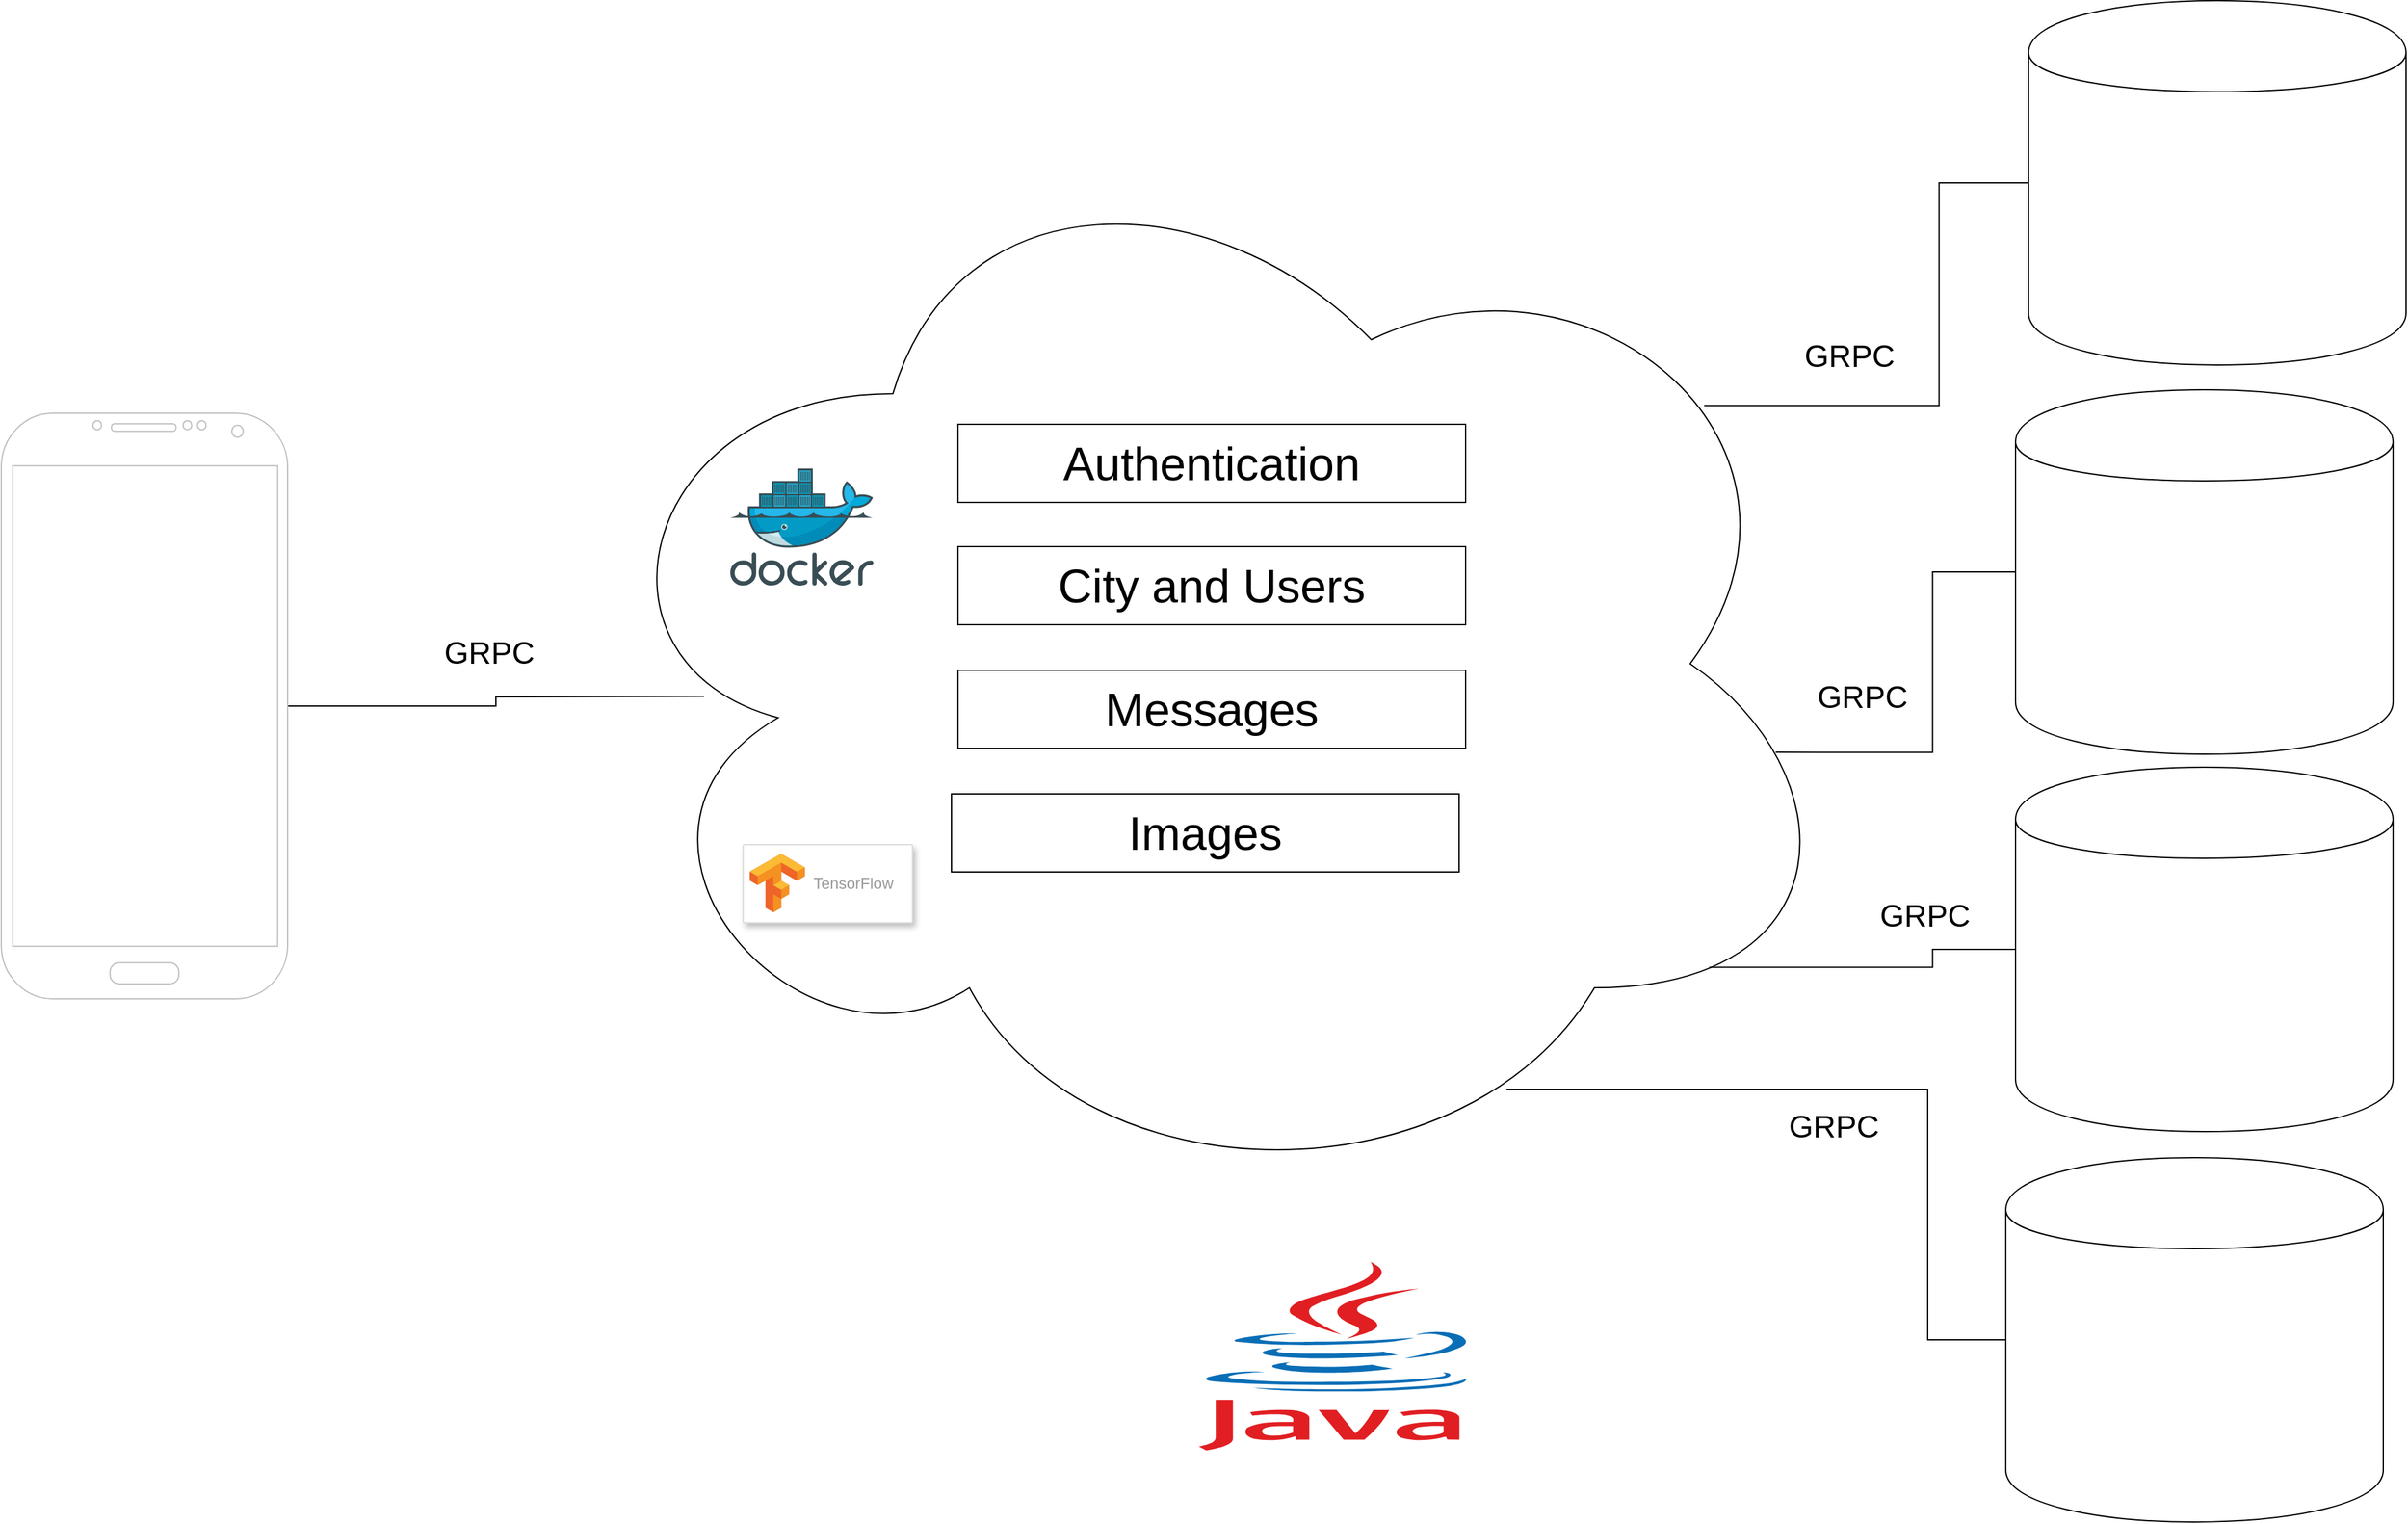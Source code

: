 <mxfile version="13.0.3" type="device"><diagram id="EV95OkNolaNiIhX0w-Y1" name="Page-1"><mxGraphModel dx="1422" dy="942" grid="1" gridSize="10" guides="1" tooltips="1" connect="1" arrows="1" fold="1" page="1" pageScale="1" pageWidth="850" pageHeight="1100" math="0" shadow="0"><root><mxCell id="0"/><mxCell id="1" parent="0"/><mxCell id="0E_zqpdGhWf7PSYsEYMM-1" value="" style="ellipse;shape=cloud;whiteSpace=wrap;html=1;" parent="1" vertex="1"><mxGeometry x="490" y="240" width="980" height="830" as="geometry"/></mxCell><mxCell id="0E_zqpdGhWf7PSYsEYMM-27" style="edgeStyle=orthogonalEdgeStyle;rounded=0;orthogonalLoop=1;jettySize=auto;html=1;endArrow=none;endFill=0;" parent="1" source="0E_zqpdGhWf7PSYsEYMM-4" edge="1"><mxGeometry relative="1" as="geometry"><mxPoint x="590" y="680" as="targetPoint"/></mxGeometry></mxCell><mxCell id="0E_zqpdGhWf7PSYsEYMM-4" value="" style="verticalLabelPosition=bottom;verticalAlign=top;html=1;shadow=0;dashed=0;strokeWidth=1;shape=mxgraph.android.phone2;strokeColor=#c0c0c0;" parent="1" vertex="1"><mxGeometry x="50" y="462.5" width="220" height="450" as="geometry"/></mxCell><mxCell id="0E_zqpdGhWf7PSYsEYMM-5" value="" style="shape=image;html=1;verticalAlign=top;verticalLabelPosition=bottom;labelBackgroundColor=#ffffff;imageAspect=0;aspect=fixed;image=https://cdn4.iconfinder.com/data/icons/logos-3/600/React.js_logo-128.png" parent="1" vertex="1"><mxGeometry x="80.5" y="568" width="159" height="159" as="geometry"/></mxCell><mxCell id="0E_zqpdGhWf7PSYsEYMM-6" value="" style="aspect=fixed;html=1;points=[];align=center;image;fontSize=12;image=img/lib/mscae/Docker.svg;" parent="1" vertex="1"><mxGeometry x="610" y="505" width="110" height="90" as="geometry"/></mxCell><mxCell id="0E_zqpdGhWf7PSYsEYMM-7" value="" style="shape=image;html=1;verticalAlign=top;verticalLabelPosition=bottom;labelBackgroundColor=#ffffff;imageAspect=0;aspect=fixed;image=https://cdn4.iconfinder.com/data/icons/logos-brands-5/24/go-128.png" parent="1" vertex="1"><mxGeometry x="1230" y="467" width="128" height="128" as="geometry"/></mxCell><mxCell id="0E_zqpdGhWf7PSYsEYMM-8" value="&lt;font style=&quot;font-size: 36px&quot;&gt;Authentication&lt;/font&gt;" style="rounded=0;whiteSpace=wrap;html=1;" parent="1" vertex="1"><mxGeometry x="785" y="471" width="390" height="60" as="geometry"/></mxCell><mxCell id="0E_zqpdGhWf7PSYsEYMM-9" value="&lt;font style=&quot;font-size: 36px&quot;&gt;City and Users&lt;/font&gt;" style="rounded=0;whiteSpace=wrap;html=1;" parent="1" vertex="1"><mxGeometry x="785" y="565" width="390" height="60" as="geometry"/></mxCell><mxCell id="0E_zqpdGhWf7PSYsEYMM-10" value="&lt;font style=&quot;font-size: 36px&quot;&gt;Messages&lt;/font&gt;" style="rounded=0;whiteSpace=wrap;html=1;" parent="1" vertex="1"><mxGeometry x="785" y="660" width="390" height="60" as="geometry"/></mxCell><mxCell id="0E_zqpdGhWf7PSYsEYMM-11" value="&lt;font style=&quot;font-size: 36px&quot;&gt;Images&lt;/font&gt;" style="rounded=0;whiteSpace=wrap;html=1;" parent="1" vertex="1"><mxGeometry x="780" y="755" width="390" height="60" as="geometry"/></mxCell><mxCell id="0E_zqpdGhWf7PSYsEYMM-29" style="edgeStyle=orthogonalEdgeStyle;rounded=0;orthogonalLoop=1;jettySize=auto;html=1;entryX=0.886;entryY=0.261;entryDx=0;entryDy=0;entryPerimeter=0;endArrow=none;endFill=0;" parent="1" source="0E_zqpdGhWf7PSYsEYMM-12" target="0E_zqpdGhWf7PSYsEYMM-1" edge="1"><mxGeometry relative="1" as="geometry"/></mxCell><mxCell id="0E_zqpdGhWf7PSYsEYMM-12" value="" style="shape=cylinder;whiteSpace=wrap;html=1;boundedLbl=1;backgroundOutline=1;" parent="1" vertex="1"><mxGeometry x="1607.5" y="145.5" width="290" height="280" as="geometry"/></mxCell><mxCell id="0E_zqpdGhWf7PSYsEYMM-14" value="" style="shape=image;html=1;verticalAlign=top;verticalLabelPosition=bottom;labelBackgroundColor=#ffffff;imageAspect=0;aspect=fixed;image=https://cdn4.iconfinder.com/data/icons/logos-brands-5/24/mysql-128.png" parent="1" vertex="1"><mxGeometry x="1672.5" y="224.5" width="160" height="160" as="geometry"/></mxCell><mxCell id="0E_zqpdGhWf7PSYsEYMM-30" style="edgeStyle=orthogonalEdgeStyle;rounded=0;orthogonalLoop=1;jettySize=auto;html=1;entryX=0.942;entryY=0.582;entryDx=0;entryDy=0;entryPerimeter=0;endArrow=none;endFill=0;" parent="1" source="0E_zqpdGhWf7PSYsEYMM-16" target="0E_zqpdGhWf7PSYsEYMM-1" edge="1"><mxGeometry relative="1" as="geometry"/></mxCell><mxCell id="0E_zqpdGhWf7PSYsEYMM-16" value="" style="shape=cylinder;whiteSpace=wrap;html=1;boundedLbl=1;backgroundOutline=1;" parent="1" vertex="1"><mxGeometry x="1597.5" y="444.5" width="290" height="280" as="geometry"/></mxCell><mxCell id="0E_zqpdGhWf7PSYsEYMM-17" value="" style="shape=image;html=1;verticalAlign=top;verticalLabelPosition=bottom;labelBackgroundColor=#ffffff;imageAspect=0;aspect=fixed;image=https://cdn4.iconfinder.com/data/icons/logos-brands-5/24/neo4j-128.png" parent="1" vertex="1"><mxGeometry x="1688.5" y="544.5" width="128" height="128" as="geometry"/></mxCell><mxCell id="0E_zqpdGhWf7PSYsEYMM-31" style="edgeStyle=orthogonalEdgeStyle;rounded=0;orthogonalLoop=1;jettySize=auto;html=1;endArrow=none;endFill=0;entryX=0.89;entryY=0.781;entryDx=0;entryDy=0;entryPerimeter=0;" parent="1" source="0E_zqpdGhWf7PSYsEYMM-18" target="0E_zqpdGhWf7PSYsEYMM-1" edge="1"><mxGeometry relative="1" as="geometry"><mxPoint x="1400" y="890" as="targetPoint"/></mxGeometry></mxCell><mxCell id="0E_zqpdGhWf7PSYsEYMM-18" value="" style="shape=cylinder;whiteSpace=wrap;html=1;boundedLbl=1;backgroundOutline=1;" parent="1" vertex="1"><mxGeometry x="1597.5" y="734.5" width="290" height="280" as="geometry"/></mxCell><mxCell id="0E_zqpdGhWf7PSYsEYMM-19" value="" style="shape=image;html=1;verticalAlign=top;verticalLabelPosition=bottom;labelBackgroundColor=#ffffff;imageAspect=0;aspect=fixed;image=https://cdn4.iconfinder.com/data/icons/logos-3/512/mongodb-2-128.png" parent="1" vertex="1"><mxGeometry x="1657.5" y="814.5" width="155" height="155" as="geometry"/></mxCell><mxCell id="0E_zqpdGhWf7PSYsEYMM-32" style="edgeStyle=orthogonalEdgeStyle;rounded=0;orthogonalLoop=1;jettySize=auto;html=1;entryX=0.731;entryY=0.894;entryDx=0;entryDy=0;entryPerimeter=0;endArrow=none;endFill=0;" parent="1" source="0E_zqpdGhWf7PSYsEYMM-20" target="0E_zqpdGhWf7PSYsEYMM-1" edge="1"><mxGeometry relative="1" as="geometry"/></mxCell><mxCell id="0E_zqpdGhWf7PSYsEYMM-20" value="" style="shape=cylinder;whiteSpace=wrap;html=1;boundedLbl=1;backgroundOutline=1;" parent="1" vertex="1"><mxGeometry x="1590" y="1034.5" width="290" height="280" as="geometry"/></mxCell><mxCell id="0E_zqpdGhWf7PSYsEYMM-21" value="" style="shape=image;html=1;verticalAlign=top;verticalLabelPosition=bottom;labelBackgroundColor=#ffffff;imageAspect=0;aspect=fixed;image=https://cdn0.iconfinder.com/data/icons/business-collection-2027/59/record-128.png" parent="1" vertex="1"><mxGeometry x="1660" y="1114.5" width="165" height="165" as="geometry"/></mxCell><mxCell id="0E_zqpdGhWf7PSYsEYMM-23" value="" style="shape=image;html=1;verticalAlign=top;verticalLabelPosition=bottom;labelBackgroundColor=#ffffff;imageAspect=0;aspect=fixed;image=https://cdn4.iconfinder.com/data/icons/logos-and-brands/512/267_Python_logo-128.png" parent="1" vertex="1"><mxGeometry x="1230" y="730" width="128" height="128" as="geometry"/></mxCell><mxCell id="0E_zqpdGhWf7PSYsEYMM-24" value="" style="dashed=0;outlineConnect=0;html=1;align=center;labelPosition=center;verticalLabelPosition=bottom;verticalAlign=top;shape=mxgraph.weblogos.java" parent="1" vertex="1"><mxGeometry x="970" y="1114.5" width="210" height="145" as="geometry"/></mxCell><mxCell id="0E_zqpdGhWf7PSYsEYMM-28" value="&lt;font style=&quot;font-size: 24px&quot;&gt;GRPC&lt;/font&gt;" style="text;html=1;strokeColor=none;fillColor=none;align=center;verticalAlign=middle;whiteSpace=wrap;rounded=0;direction=west;" parent="1" vertex="1"><mxGeometry x="355" y="621.5" width="140" height="51" as="geometry"/></mxCell><mxCell id="0E_zqpdGhWf7PSYsEYMM-33" value="&lt;font style=&quot;font-size: 24px&quot;&gt;GRPC&lt;/font&gt;" style="text;html=1;strokeColor=none;fillColor=none;align=center;verticalAlign=middle;whiteSpace=wrap;rounded=0;direction=west;" parent="1" vertex="1"><mxGeometry x="1400" y="393.5" width="140" height="51" as="geometry"/></mxCell><mxCell id="0E_zqpdGhWf7PSYsEYMM-34" value="&lt;font style=&quot;font-size: 24px&quot;&gt;GRPC&lt;/font&gt;" style="text;html=1;strokeColor=none;fillColor=none;align=center;verticalAlign=middle;whiteSpace=wrap;rounded=0;direction=west;" parent="1" vertex="1"><mxGeometry x="1410" y="655" width="140" height="51" as="geometry"/></mxCell><mxCell id="0E_zqpdGhWf7PSYsEYMM-35" value="&lt;font style=&quot;font-size: 24px&quot;&gt;GRPC&lt;/font&gt;" style="text;html=1;strokeColor=none;fillColor=none;align=center;verticalAlign=middle;whiteSpace=wrap;rounded=0;direction=west;" parent="1" vertex="1"><mxGeometry x="1457.5" y="823.5" width="140" height="51" as="geometry"/></mxCell><mxCell id="0E_zqpdGhWf7PSYsEYMM-36" value="&lt;font style=&quot;font-size: 24px&quot;&gt;GRPC&lt;/font&gt;" style="text;html=1;strokeColor=none;fillColor=none;align=center;verticalAlign=middle;whiteSpace=wrap;rounded=0;direction=west;" parent="1" vertex="1"><mxGeometry x="1387.5" y="985" width="140" height="51" as="geometry"/></mxCell><mxCell id="0E_zqpdGhWf7PSYsEYMM-37" value="" style="strokeColor=#dddddd;shadow=1;strokeWidth=1;rounded=1;absoluteArcSize=1;arcSize=2;" parent="1" vertex="1"><mxGeometry x="620" y="794" width="130" height="60" as="geometry"/></mxCell><mxCell id="0E_zqpdGhWf7PSYsEYMM-38" value="TensorFlow" style="dashed=0;connectable=0;html=1;fillColor=#5184F3;strokeColor=none;shape=mxgraph.gcp2.tensorflow_logo;part=1;labelPosition=right;verticalLabelPosition=middle;align=left;verticalAlign=middle;spacingLeft=5;fontColor=#999999;fontSize=12;" parent="0E_zqpdGhWf7PSYsEYMM-37" vertex="1"><mxGeometry width="42.3" height="45" relative="1" as="geometry"><mxPoint x="5" y="7" as="offset"/></mxGeometry></mxCell></root></mxGraphModel></diagram></mxfile>